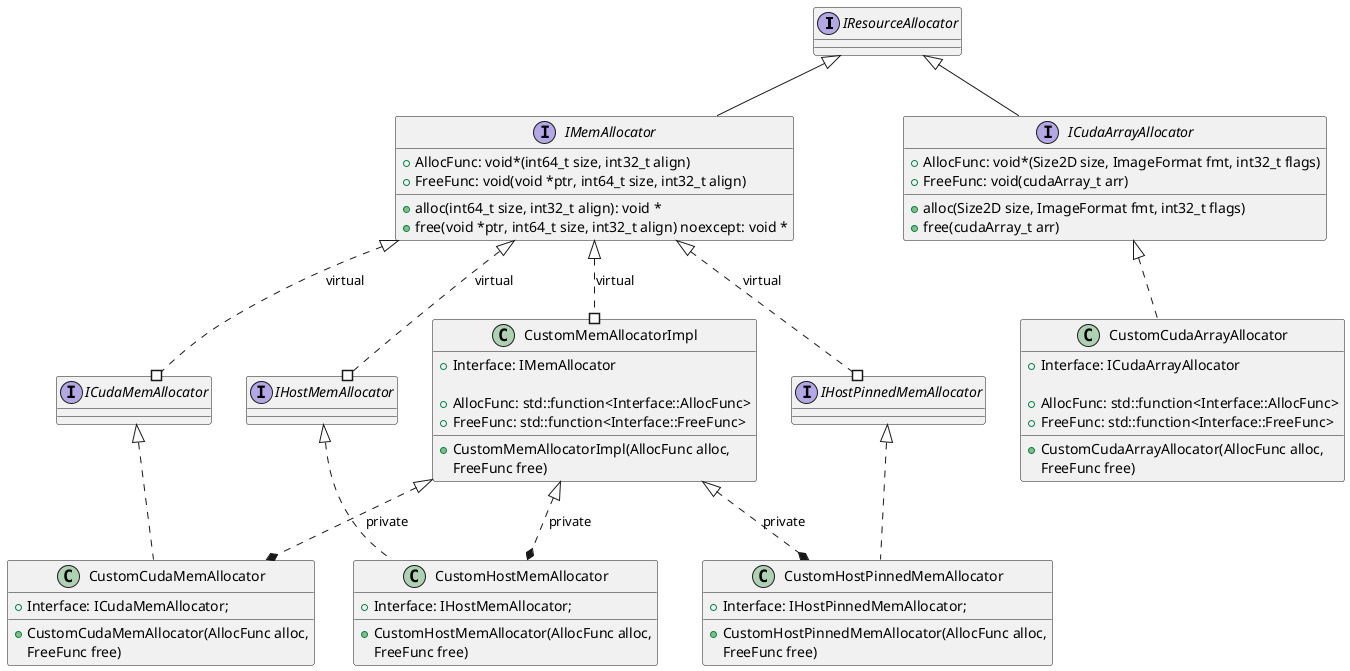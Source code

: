 ' Copyright (c) 2022 NVIDIA CORPORATION & AFFILIATES. All rights reserved.
'
' SPDX-FileCopyrightText: NVIDIA CORPORATION & AFFILIATES
' SPDX-License-Identifier: Apache-2.0
'
' NVIDIA CORPORATION, its affiliates and licensors retain all intellectual
' property and proprietary rights in and to this material, related
' documentation and any modifications thereto. Any use, reproduction,
' disclosure or distribution of this material and related documentation
' without an express license agreement from NVIDIA CORPORATION or
' its affiliates is strictly prohibited.

@startuml

interface IResourceAllocator

interface IMemAllocator extends IResourceAllocator
{
    + {field} AllocFunc: void*(int64_t size, int32_t align)
    + {field} FreeFunc: void(void *ptr, int64_t size, int32_t align)

    + alloc(int64_t size, int32_t align): void *
    + free(void *ptr, int64_t size, int32_t align) noexcept: void *
}

interface IHostMemAllocator
interface IHostPinnedMemAllocator
interface ICudaMemAllocator

IMemAllocator <|..# IHostMemAllocator: virtual
IMemAllocator <|..# IHostPinnedMemAllocator: virtual
IMemAllocator <|..# ICudaMemAllocator: virtual

interface ICudaArrayAllocator extends IResourceAllocator
{
    + {field} AllocFunc: void*(Size2D size, ImageFormat fmt, int32_t flags)
    + {field} FreeFunc: void(cudaArray_t arr)

    + alloc(Size2D size, ImageFormat fmt, int32_t flags)
    + free(cudaArray_t arr)
}

class CustomCudaArrayAllocator implements ICudaArrayAllocator
{
    + {field} Interface: ICudaArrayAllocator

    + {field} AllocFunc: std::function<Interface::AllocFunc>
    + {field} FreeFunc: std::function<Interface::FreeFunc>

    + CustomCudaArrayAllocator(AllocFunc alloc,
                               FreeFunc free)
}

class CustomMemAllocatorImpl
{
    + {field} Interface: IMemAllocator

    + {field} AllocFunc: std::function<Interface::AllocFunc>
    + {field} FreeFunc: std::function<Interface::FreeFunc>

    + CustomMemAllocatorImpl(AllocFunc alloc,
                             FreeFunc free)
}
IMemAllocator <|..# CustomMemAllocatorImpl: virtual

class CustomHostMemAllocator implements IHostMemAllocator
{
    + {field} Interface: IHostMemAllocator;

    + CustomHostMemAllocator(AllocFunc alloc,
                             FreeFunc free)
}

class CustomHostPinnedMemAllocator implements IHostPinnedMemAllocator
{
    + {field} Interface: IHostPinnedMemAllocator;

    + CustomHostPinnedMemAllocator(AllocFunc alloc,
                                   FreeFunc free)
}

class CustomCudaMemAllocator implements ICudaMemAllocator
{
    + {field} Interface: ICudaMemAllocator;

    + CustomCudaMemAllocator(AllocFunc alloc,
                               FreeFunc free)
}

CustomMemAllocatorImpl <|..* CustomHostMemAllocator: private
CustomMemAllocatorImpl <|..* CustomHostPinnedMemAllocator: private
CustomMemAllocatorImpl <|..* CustomCudaMemAllocator: private

@enduml
